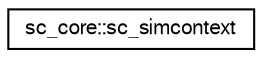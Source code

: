 digraph "Graphical Class Hierarchy"
{
  edge [fontname="FreeSans",fontsize="10",labelfontname="FreeSans",labelfontsize="10"];
  node [fontname="FreeSans",fontsize="10",shape=record];
  rankdir="LR";
  Node0 [label="sc_core::sc_simcontext",height=0.2,width=0.4,color="black", fillcolor="white", style="filled",URL="$a01976.html"];
}
